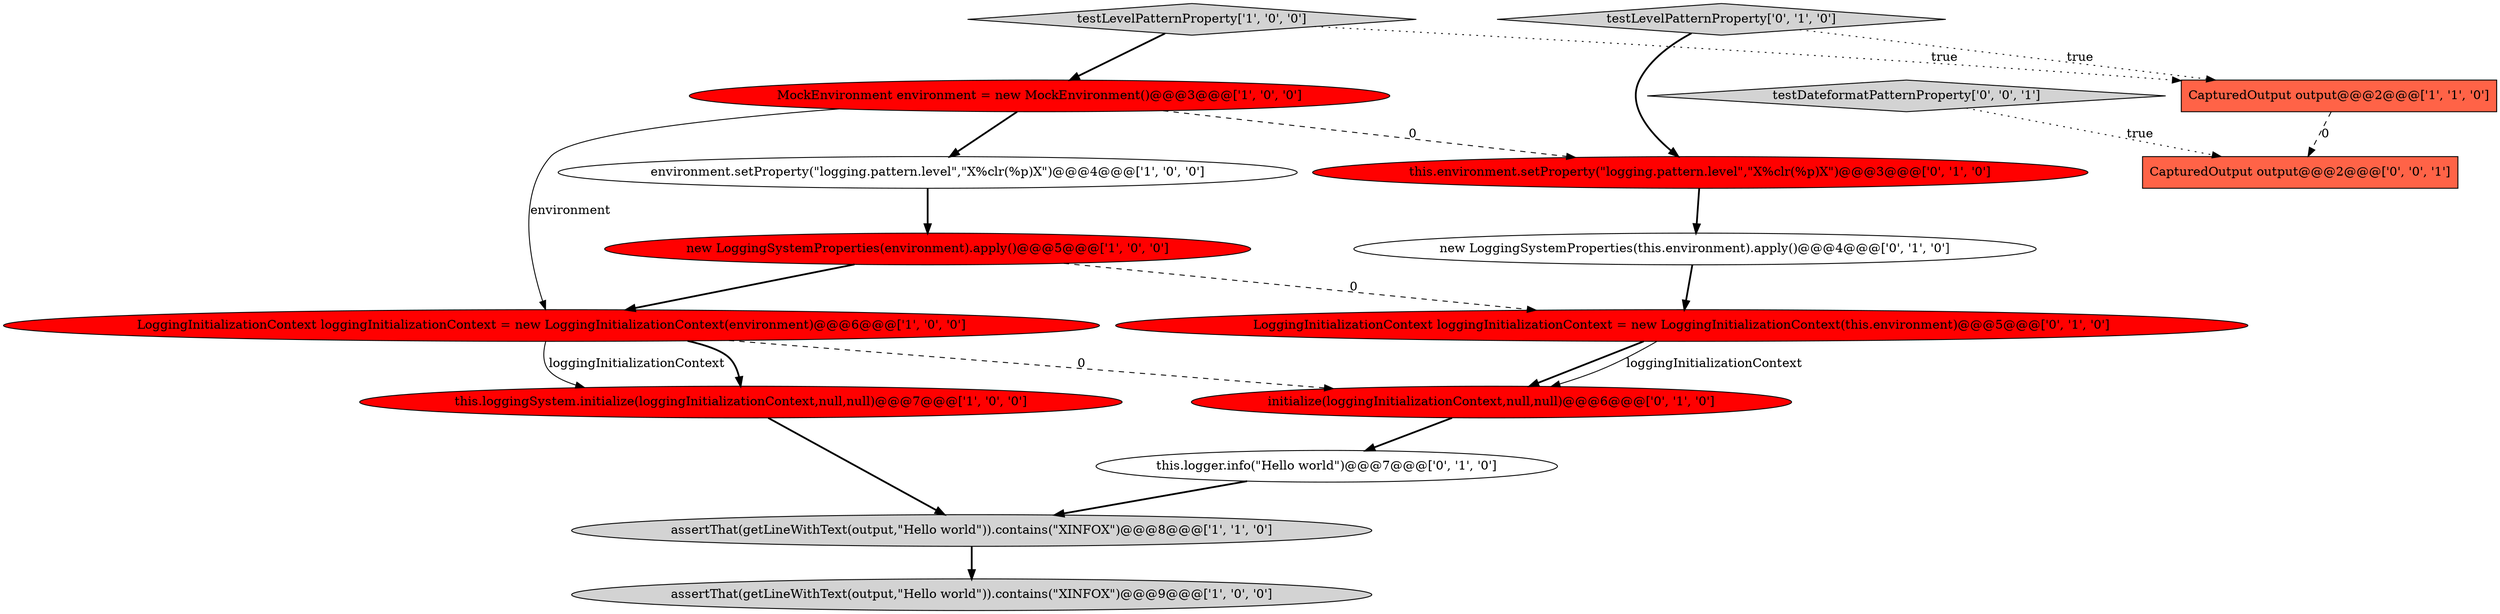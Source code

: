 digraph {
8 [style = filled, label = "CapturedOutput output@@@2@@@['1', '1', '0']", fillcolor = tomato, shape = box image = "AAA0AAABBB1BBB"];
1 [style = filled, label = "assertThat(getLineWithText(output,\"Hello world\")).contains(\"XINFOX\")@@@8@@@['1', '1', '0']", fillcolor = lightgray, shape = ellipse image = "AAA0AAABBB1BBB"];
11 [style = filled, label = "new LoggingSystemProperties(this.environment).apply()@@@4@@@['0', '1', '0']", fillcolor = white, shape = ellipse image = "AAA0AAABBB2BBB"];
2 [style = filled, label = "LoggingInitializationContext loggingInitializationContext = new LoggingInitializationContext(environment)@@@6@@@['1', '0', '0']", fillcolor = red, shape = ellipse image = "AAA1AAABBB1BBB"];
7 [style = filled, label = "MockEnvironment environment = new MockEnvironment()@@@3@@@['1', '0', '0']", fillcolor = red, shape = ellipse image = "AAA1AAABBB1BBB"];
4 [style = filled, label = "this.loggingSystem.initialize(loggingInitializationContext,null,null)@@@7@@@['1', '0', '0']", fillcolor = red, shape = ellipse image = "AAA1AAABBB1BBB"];
9 [style = filled, label = "this.environment.setProperty(\"logging.pattern.level\",\"X%clr(%p)X\")@@@3@@@['0', '1', '0']", fillcolor = red, shape = ellipse image = "AAA1AAABBB2BBB"];
12 [style = filled, label = "LoggingInitializationContext loggingInitializationContext = new LoggingInitializationContext(this.environment)@@@5@@@['0', '1', '0']", fillcolor = red, shape = ellipse image = "AAA1AAABBB2BBB"];
3 [style = filled, label = "testLevelPatternProperty['1', '0', '0']", fillcolor = lightgray, shape = diamond image = "AAA0AAABBB1BBB"];
10 [style = filled, label = "initialize(loggingInitializationContext,null,null)@@@6@@@['0', '1', '0']", fillcolor = red, shape = ellipse image = "AAA1AAABBB2BBB"];
6 [style = filled, label = "environment.setProperty(\"logging.pattern.level\",\"X%clr(%p)X\")@@@4@@@['1', '0', '0']", fillcolor = white, shape = ellipse image = "AAA0AAABBB1BBB"];
16 [style = filled, label = "testDateformatPatternProperty['0', '0', '1']", fillcolor = lightgray, shape = diamond image = "AAA0AAABBB3BBB"];
5 [style = filled, label = "new LoggingSystemProperties(environment).apply()@@@5@@@['1', '0', '0']", fillcolor = red, shape = ellipse image = "AAA1AAABBB1BBB"];
14 [style = filled, label = "testLevelPatternProperty['0', '1', '0']", fillcolor = lightgray, shape = diamond image = "AAA0AAABBB2BBB"];
13 [style = filled, label = "this.logger.info(\"Hello world\")@@@7@@@['0', '1', '0']", fillcolor = white, shape = ellipse image = "AAA0AAABBB2BBB"];
15 [style = filled, label = "CapturedOutput output@@@2@@@['0', '0', '1']", fillcolor = tomato, shape = box image = "AAA0AAABBB3BBB"];
0 [style = filled, label = "assertThat(getLineWithText(output,\"Hello world\")).contains(\"XINFOX\")@@@9@@@['1', '0', '0']", fillcolor = lightgray, shape = ellipse image = "AAA0AAABBB1BBB"];
5->12 [style = dashed, label="0"];
9->11 [style = bold, label=""];
8->15 [style = dashed, label="0"];
11->12 [style = bold, label=""];
1->0 [style = bold, label=""];
2->4 [style = bold, label=""];
13->1 [style = bold, label=""];
2->10 [style = dashed, label="0"];
6->5 [style = bold, label=""];
5->2 [style = bold, label=""];
12->10 [style = bold, label=""];
12->10 [style = solid, label="loggingInitializationContext"];
10->13 [style = bold, label=""];
3->7 [style = bold, label=""];
7->9 [style = dashed, label="0"];
2->4 [style = solid, label="loggingInitializationContext"];
7->6 [style = bold, label=""];
14->8 [style = dotted, label="true"];
14->9 [style = bold, label=""];
4->1 [style = bold, label=""];
7->2 [style = solid, label="environment"];
3->8 [style = dotted, label="true"];
16->15 [style = dotted, label="true"];
}
